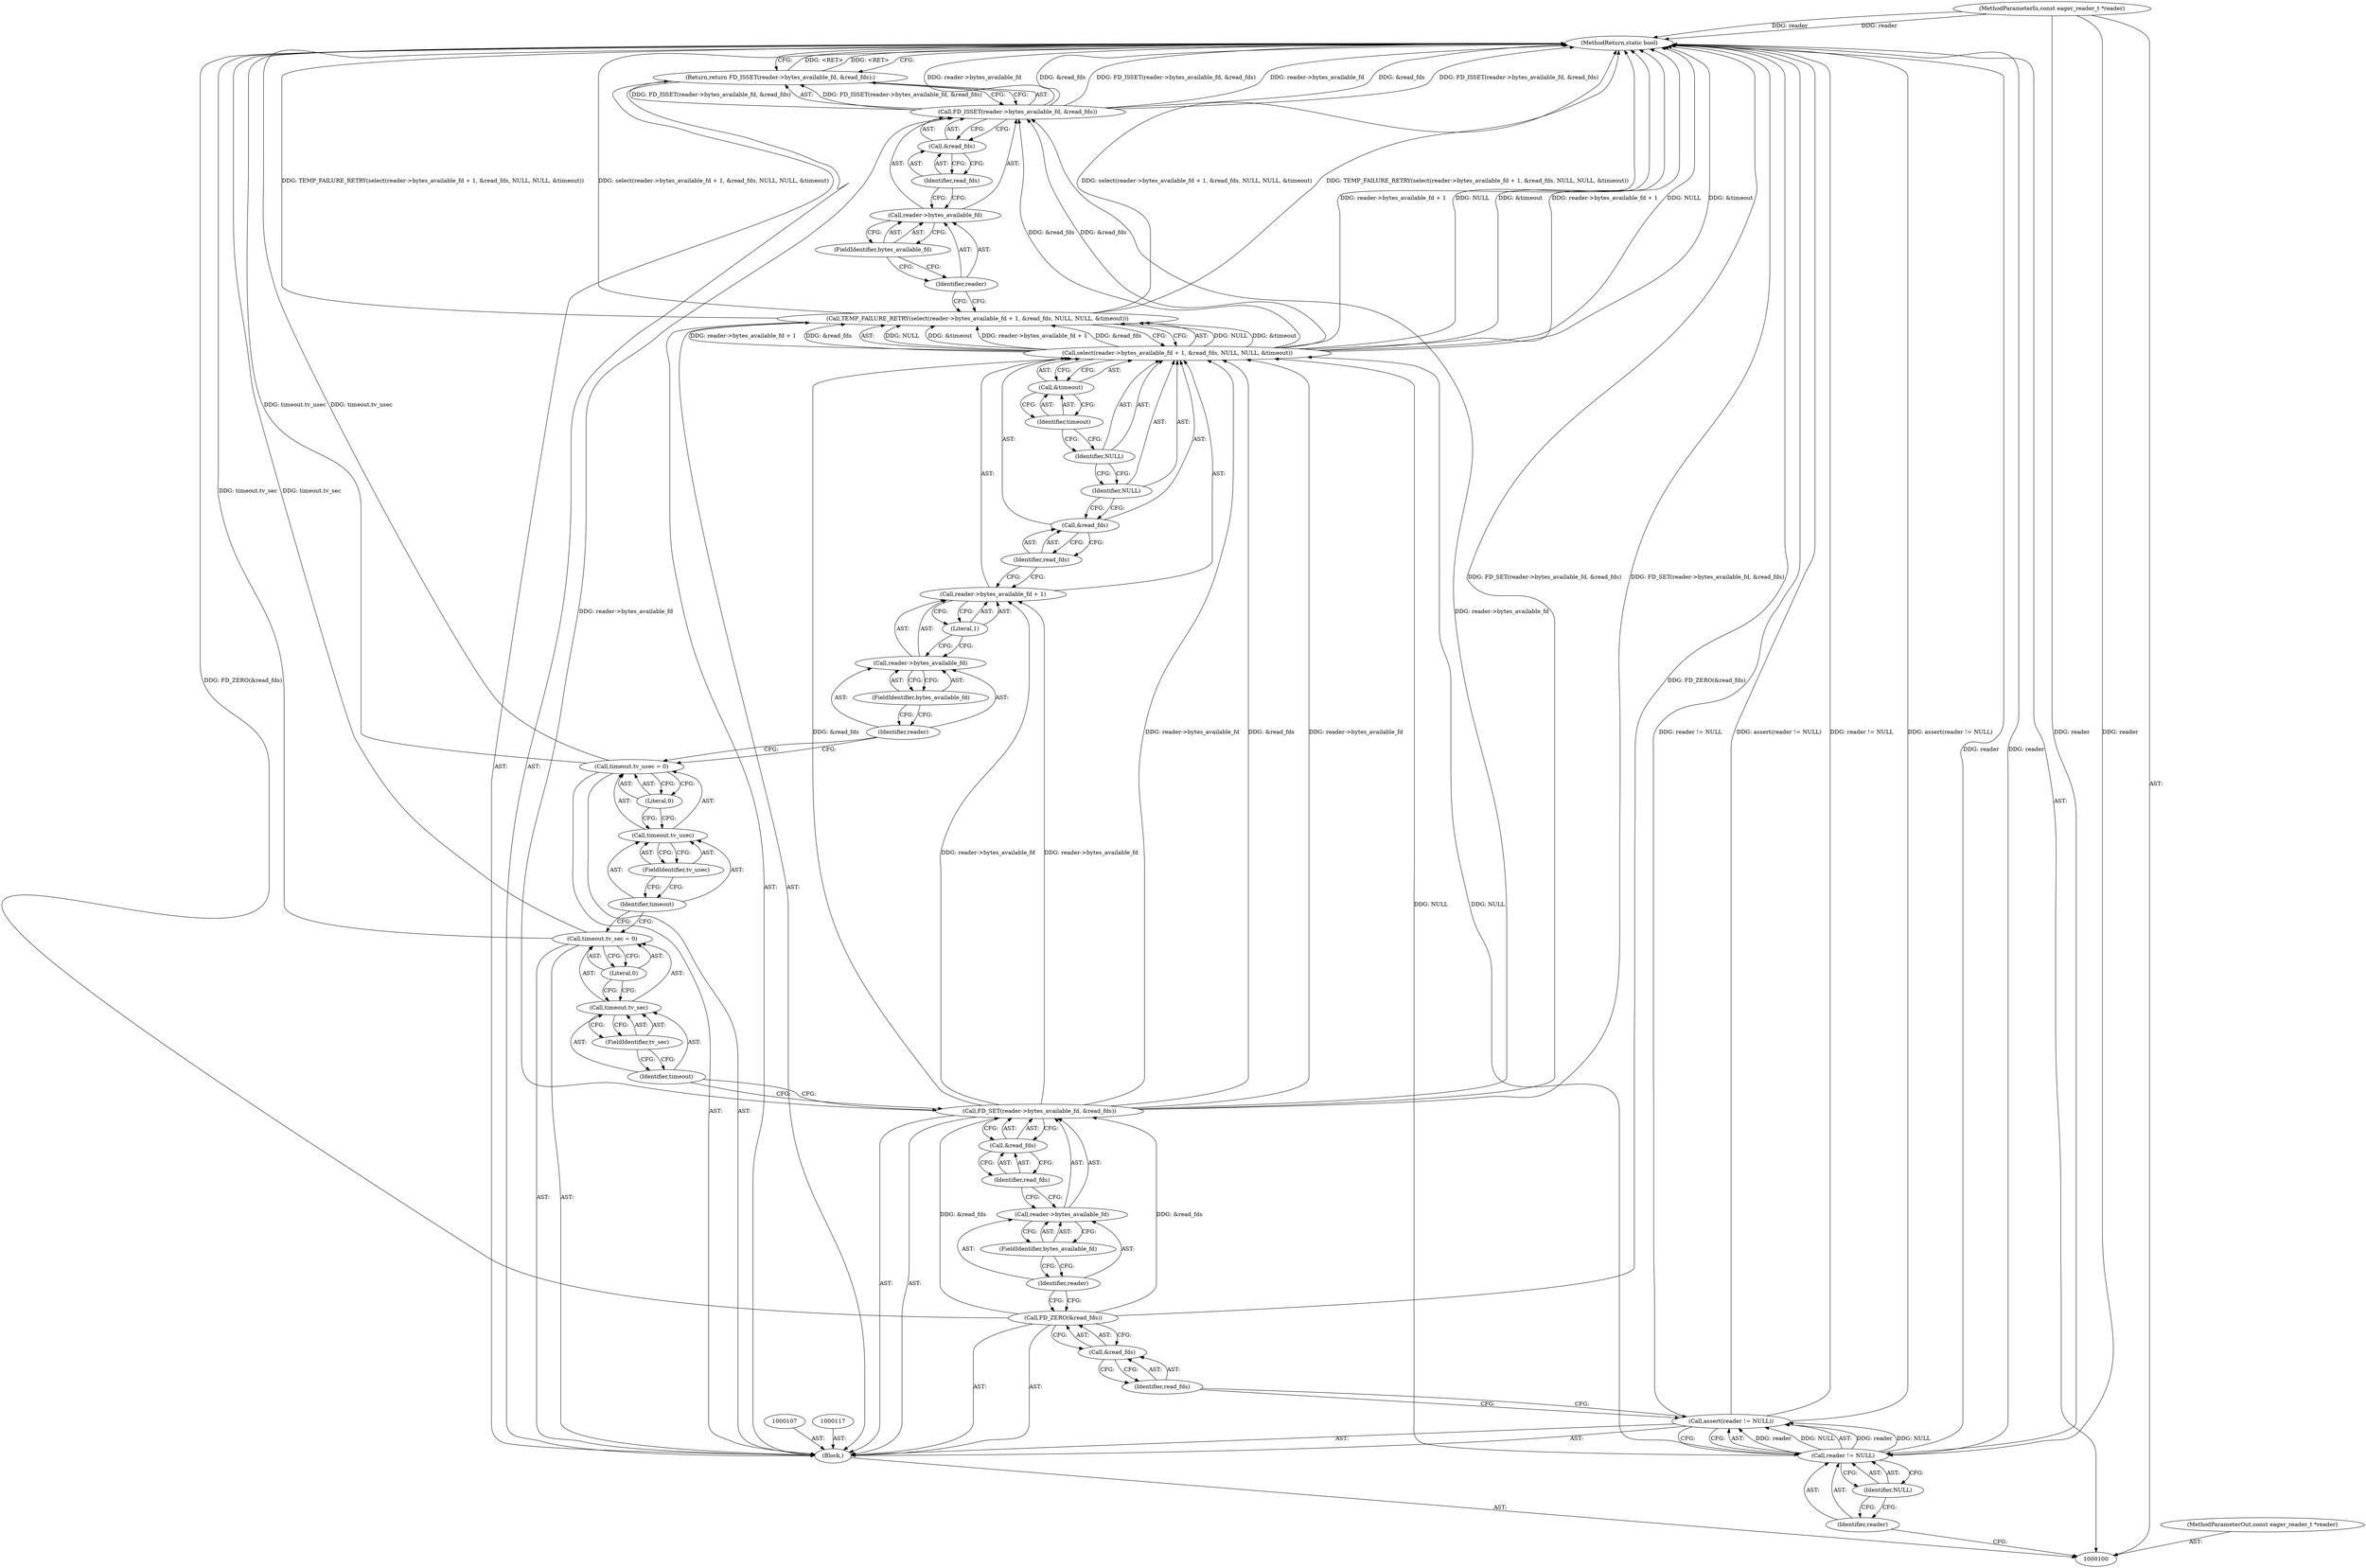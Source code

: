 digraph "0_Android_472271b153c5dc53c28beac55480a8d8434b2d5c_57" {
"1000148" [label="(MethodReturn,static bool)"];
"1000101" [label="(MethodParameterIn,const eager_reader_t *reader)"];
"1000216" [label="(MethodParameterOut,const eager_reader_t *reader)"];
"1000102" [label="(Block,)"];
"1000121" [label="(FieldIdentifier,tv_sec)"];
"1000122" [label="(Literal,0)"];
"1000118" [label="(Call,timeout.tv_sec = 0)"];
"1000119" [label="(Call,timeout.tv_sec)"];
"1000120" [label="(Identifier,timeout)"];
"1000126" [label="(FieldIdentifier,tv_usec)"];
"1000127" [label="(Literal,0)"];
"1000123" [label="(Call,timeout.tv_usec = 0)"];
"1000124" [label="(Call,timeout.tv_usec)"];
"1000125" [label="(Identifier,timeout)"];
"1000128" [label="(Call,TEMP_FAILURE_RETRY(select(reader->bytes_available_fd + 1, &read_fds, NULL, NULL, &timeout)))"];
"1000129" [label="(Call,select(reader->bytes_available_fd + 1, &read_fds, NULL, NULL, &timeout))"];
"1000130" [label="(Call,reader->bytes_available_fd + 1)"];
"1000131" [label="(Call,reader->bytes_available_fd)"];
"1000132" [label="(Identifier,reader)"];
"1000133" [label="(FieldIdentifier,bytes_available_fd)"];
"1000134" [label="(Literal,1)"];
"1000135" [label="(Call,&read_fds)"];
"1000136" [label="(Identifier,read_fds)"];
"1000137" [label="(Identifier,NULL)"];
"1000138" [label="(Identifier,NULL)"];
"1000139" [label="(Call,&timeout)"];
"1000140" [label="(Identifier,timeout)"];
"1000142" [label="(Call,FD_ISSET(reader->bytes_available_fd, &read_fds))"];
"1000143" [label="(Call,reader->bytes_available_fd)"];
"1000144" [label="(Identifier,reader)"];
"1000145" [label="(FieldIdentifier,bytes_available_fd)"];
"1000141" [label="(Return,return FD_ISSET(reader->bytes_available_fd, &read_fds);)"];
"1000146" [label="(Call,&read_fds)"];
"1000147" [label="(Identifier,read_fds)"];
"1000106" [label="(Identifier,NULL)"];
"1000103" [label="(Call,assert(reader != NULL))"];
"1000104" [label="(Call,reader != NULL)"];
"1000105" [label="(Identifier,reader)"];
"1000109" [label="(Call,&read_fds)"];
"1000110" [label="(Identifier,read_fds)"];
"1000108" [label="(Call,FD_ZERO(&read_fds))"];
"1000114" [label="(FieldIdentifier,bytes_available_fd)"];
"1000111" [label="(Call,FD_SET(reader->bytes_available_fd, &read_fds))"];
"1000115" [label="(Call,&read_fds)"];
"1000116" [label="(Identifier,read_fds)"];
"1000112" [label="(Call,reader->bytes_available_fd)"];
"1000113" [label="(Identifier,reader)"];
"1000148" -> "1000100"  [label="AST: "];
"1000148" -> "1000141"  [label="CFG: "];
"1000129" -> "1000148"  [label="DDG: reader->bytes_available_fd + 1"];
"1000129" -> "1000148"  [label="DDG: NULL"];
"1000129" -> "1000148"  [label="DDG: &timeout"];
"1000142" -> "1000148"  [label="DDG: FD_ISSET(reader->bytes_available_fd, &read_fds)"];
"1000142" -> "1000148"  [label="DDG: reader->bytes_available_fd"];
"1000142" -> "1000148"  [label="DDG: &read_fds"];
"1000108" -> "1000148"  [label="DDG: FD_ZERO(&read_fds)"];
"1000103" -> "1000148"  [label="DDG: reader != NULL"];
"1000103" -> "1000148"  [label="DDG: assert(reader != NULL)"];
"1000104" -> "1000148"  [label="DDG: reader"];
"1000101" -> "1000148"  [label="DDG: reader"];
"1000118" -> "1000148"  [label="DDG: timeout.tv_sec"];
"1000111" -> "1000148"  [label="DDG: FD_SET(reader->bytes_available_fd, &read_fds)"];
"1000123" -> "1000148"  [label="DDG: timeout.tv_usec"];
"1000128" -> "1000148"  [label="DDG: select(reader->bytes_available_fd + 1, &read_fds, NULL, NULL, &timeout)"];
"1000128" -> "1000148"  [label="DDG: TEMP_FAILURE_RETRY(select(reader->bytes_available_fd + 1, &read_fds, NULL, NULL, &timeout))"];
"1000141" -> "1000148"  [label="DDG: <RET>"];
"1000101" -> "1000100"  [label="AST: "];
"1000101" -> "1000148"  [label="DDG: reader"];
"1000101" -> "1000104"  [label="DDG: reader"];
"1000216" -> "1000100"  [label="AST: "];
"1000102" -> "1000100"  [label="AST: "];
"1000103" -> "1000102"  [label="AST: "];
"1000107" -> "1000102"  [label="AST: "];
"1000108" -> "1000102"  [label="AST: "];
"1000111" -> "1000102"  [label="AST: "];
"1000117" -> "1000102"  [label="AST: "];
"1000118" -> "1000102"  [label="AST: "];
"1000123" -> "1000102"  [label="AST: "];
"1000128" -> "1000102"  [label="AST: "];
"1000141" -> "1000102"  [label="AST: "];
"1000121" -> "1000119"  [label="AST: "];
"1000121" -> "1000120"  [label="CFG: "];
"1000119" -> "1000121"  [label="CFG: "];
"1000122" -> "1000118"  [label="AST: "];
"1000122" -> "1000119"  [label="CFG: "];
"1000118" -> "1000122"  [label="CFG: "];
"1000118" -> "1000102"  [label="AST: "];
"1000118" -> "1000122"  [label="CFG: "];
"1000119" -> "1000118"  [label="AST: "];
"1000122" -> "1000118"  [label="AST: "];
"1000125" -> "1000118"  [label="CFG: "];
"1000118" -> "1000148"  [label="DDG: timeout.tv_sec"];
"1000119" -> "1000118"  [label="AST: "];
"1000119" -> "1000121"  [label="CFG: "];
"1000120" -> "1000119"  [label="AST: "];
"1000121" -> "1000119"  [label="AST: "];
"1000122" -> "1000119"  [label="CFG: "];
"1000120" -> "1000119"  [label="AST: "];
"1000120" -> "1000111"  [label="CFG: "];
"1000121" -> "1000120"  [label="CFG: "];
"1000126" -> "1000124"  [label="AST: "];
"1000126" -> "1000125"  [label="CFG: "];
"1000124" -> "1000126"  [label="CFG: "];
"1000127" -> "1000123"  [label="AST: "];
"1000127" -> "1000124"  [label="CFG: "];
"1000123" -> "1000127"  [label="CFG: "];
"1000123" -> "1000102"  [label="AST: "];
"1000123" -> "1000127"  [label="CFG: "];
"1000124" -> "1000123"  [label="AST: "];
"1000127" -> "1000123"  [label="AST: "];
"1000132" -> "1000123"  [label="CFG: "];
"1000123" -> "1000148"  [label="DDG: timeout.tv_usec"];
"1000124" -> "1000123"  [label="AST: "];
"1000124" -> "1000126"  [label="CFG: "];
"1000125" -> "1000124"  [label="AST: "];
"1000126" -> "1000124"  [label="AST: "];
"1000127" -> "1000124"  [label="CFG: "];
"1000125" -> "1000124"  [label="AST: "];
"1000125" -> "1000118"  [label="CFG: "];
"1000126" -> "1000125"  [label="CFG: "];
"1000128" -> "1000102"  [label="AST: "];
"1000128" -> "1000129"  [label="CFG: "];
"1000129" -> "1000128"  [label="AST: "];
"1000144" -> "1000128"  [label="CFG: "];
"1000128" -> "1000148"  [label="DDG: select(reader->bytes_available_fd + 1, &read_fds, NULL, NULL, &timeout)"];
"1000128" -> "1000148"  [label="DDG: TEMP_FAILURE_RETRY(select(reader->bytes_available_fd + 1, &read_fds, NULL, NULL, &timeout))"];
"1000129" -> "1000128"  [label="DDG: NULL"];
"1000129" -> "1000128"  [label="DDG: &timeout"];
"1000129" -> "1000128"  [label="DDG: reader->bytes_available_fd + 1"];
"1000129" -> "1000128"  [label="DDG: &read_fds"];
"1000129" -> "1000128"  [label="AST: "];
"1000129" -> "1000139"  [label="CFG: "];
"1000130" -> "1000129"  [label="AST: "];
"1000135" -> "1000129"  [label="AST: "];
"1000137" -> "1000129"  [label="AST: "];
"1000138" -> "1000129"  [label="AST: "];
"1000139" -> "1000129"  [label="AST: "];
"1000128" -> "1000129"  [label="CFG: "];
"1000129" -> "1000148"  [label="DDG: reader->bytes_available_fd + 1"];
"1000129" -> "1000148"  [label="DDG: NULL"];
"1000129" -> "1000148"  [label="DDG: &timeout"];
"1000129" -> "1000128"  [label="DDG: NULL"];
"1000129" -> "1000128"  [label="DDG: &timeout"];
"1000129" -> "1000128"  [label="DDG: reader->bytes_available_fd + 1"];
"1000129" -> "1000128"  [label="DDG: &read_fds"];
"1000111" -> "1000129"  [label="DDG: reader->bytes_available_fd"];
"1000111" -> "1000129"  [label="DDG: &read_fds"];
"1000104" -> "1000129"  [label="DDG: NULL"];
"1000129" -> "1000142"  [label="DDG: &read_fds"];
"1000130" -> "1000129"  [label="AST: "];
"1000130" -> "1000134"  [label="CFG: "];
"1000131" -> "1000130"  [label="AST: "];
"1000134" -> "1000130"  [label="AST: "];
"1000136" -> "1000130"  [label="CFG: "];
"1000111" -> "1000130"  [label="DDG: reader->bytes_available_fd"];
"1000131" -> "1000130"  [label="AST: "];
"1000131" -> "1000133"  [label="CFG: "];
"1000132" -> "1000131"  [label="AST: "];
"1000133" -> "1000131"  [label="AST: "];
"1000134" -> "1000131"  [label="CFG: "];
"1000132" -> "1000131"  [label="AST: "];
"1000132" -> "1000123"  [label="CFG: "];
"1000133" -> "1000132"  [label="CFG: "];
"1000133" -> "1000131"  [label="AST: "];
"1000133" -> "1000132"  [label="CFG: "];
"1000131" -> "1000133"  [label="CFG: "];
"1000134" -> "1000130"  [label="AST: "];
"1000134" -> "1000131"  [label="CFG: "];
"1000130" -> "1000134"  [label="CFG: "];
"1000135" -> "1000129"  [label="AST: "];
"1000135" -> "1000136"  [label="CFG: "];
"1000136" -> "1000135"  [label="AST: "];
"1000137" -> "1000135"  [label="CFG: "];
"1000136" -> "1000135"  [label="AST: "];
"1000136" -> "1000130"  [label="CFG: "];
"1000135" -> "1000136"  [label="CFG: "];
"1000137" -> "1000129"  [label="AST: "];
"1000137" -> "1000135"  [label="CFG: "];
"1000138" -> "1000137"  [label="CFG: "];
"1000138" -> "1000129"  [label="AST: "];
"1000138" -> "1000137"  [label="CFG: "];
"1000140" -> "1000138"  [label="CFG: "];
"1000139" -> "1000129"  [label="AST: "];
"1000139" -> "1000140"  [label="CFG: "];
"1000140" -> "1000139"  [label="AST: "];
"1000129" -> "1000139"  [label="CFG: "];
"1000140" -> "1000139"  [label="AST: "];
"1000140" -> "1000138"  [label="CFG: "];
"1000139" -> "1000140"  [label="CFG: "];
"1000142" -> "1000141"  [label="AST: "];
"1000142" -> "1000146"  [label="CFG: "];
"1000143" -> "1000142"  [label="AST: "];
"1000146" -> "1000142"  [label="AST: "];
"1000141" -> "1000142"  [label="CFG: "];
"1000142" -> "1000148"  [label="DDG: FD_ISSET(reader->bytes_available_fd, &read_fds)"];
"1000142" -> "1000148"  [label="DDG: reader->bytes_available_fd"];
"1000142" -> "1000148"  [label="DDG: &read_fds"];
"1000142" -> "1000141"  [label="DDG: FD_ISSET(reader->bytes_available_fd, &read_fds)"];
"1000111" -> "1000142"  [label="DDG: reader->bytes_available_fd"];
"1000129" -> "1000142"  [label="DDG: &read_fds"];
"1000143" -> "1000142"  [label="AST: "];
"1000143" -> "1000145"  [label="CFG: "];
"1000144" -> "1000143"  [label="AST: "];
"1000145" -> "1000143"  [label="AST: "];
"1000147" -> "1000143"  [label="CFG: "];
"1000144" -> "1000143"  [label="AST: "];
"1000144" -> "1000128"  [label="CFG: "];
"1000145" -> "1000144"  [label="CFG: "];
"1000145" -> "1000143"  [label="AST: "];
"1000145" -> "1000144"  [label="CFG: "];
"1000143" -> "1000145"  [label="CFG: "];
"1000141" -> "1000102"  [label="AST: "];
"1000141" -> "1000142"  [label="CFG: "];
"1000142" -> "1000141"  [label="AST: "];
"1000148" -> "1000141"  [label="CFG: "];
"1000141" -> "1000148"  [label="DDG: <RET>"];
"1000142" -> "1000141"  [label="DDG: FD_ISSET(reader->bytes_available_fd, &read_fds)"];
"1000146" -> "1000142"  [label="AST: "];
"1000146" -> "1000147"  [label="CFG: "];
"1000147" -> "1000146"  [label="AST: "];
"1000142" -> "1000146"  [label="CFG: "];
"1000147" -> "1000146"  [label="AST: "];
"1000147" -> "1000143"  [label="CFG: "];
"1000146" -> "1000147"  [label="CFG: "];
"1000106" -> "1000104"  [label="AST: "];
"1000106" -> "1000105"  [label="CFG: "];
"1000104" -> "1000106"  [label="CFG: "];
"1000103" -> "1000102"  [label="AST: "];
"1000103" -> "1000104"  [label="CFG: "];
"1000104" -> "1000103"  [label="AST: "];
"1000110" -> "1000103"  [label="CFG: "];
"1000103" -> "1000148"  [label="DDG: reader != NULL"];
"1000103" -> "1000148"  [label="DDG: assert(reader != NULL)"];
"1000104" -> "1000103"  [label="DDG: reader"];
"1000104" -> "1000103"  [label="DDG: NULL"];
"1000104" -> "1000103"  [label="AST: "];
"1000104" -> "1000106"  [label="CFG: "];
"1000105" -> "1000104"  [label="AST: "];
"1000106" -> "1000104"  [label="AST: "];
"1000103" -> "1000104"  [label="CFG: "];
"1000104" -> "1000148"  [label="DDG: reader"];
"1000104" -> "1000103"  [label="DDG: reader"];
"1000104" -> "1000103"  [label="DDG: NULL"];
"1000101" -> "1000104"  [label="DDG: reader"];
"1000104" -> "1000129"  [label="DDG: NULL"];
"1000105" -> "1000104"  [label="AST: "];
"1000105" -> "1000100"  [label="CFG: "];
"1000106" -> "1000105"  [label="CFG: "];
"1000109" -> "1000108"  [label="AST: "];
"1000109" -> "1000110"  [label="CFG: "];
"1000110" -> "1000109"  [label="AST: "];
"1000108" -> "1000109"  [label="CFG: "];
"1000110" -> "1000109"  [label="AST: "];
"1000110" -> "1000103"  [label="CFG: "];
"1000109" -> "1000110"  [label="CFG: "];
"1000108" -> "1000102"  [label="AST: "];
"1000108" -> "1000109"  [label="CFG: "];
"1000109" -> "1000108"  [label="AST: "];
"1000113" -> "1000108"  [label="CFG: "];
"1000108" -> "1000148"  [label="DDG: FD_ZERO(&read_fds)"];
"1000108" -> "1000111"  [label="DDG: &read_fds"];
"1000114" -> "1000112"  [label="AST: "];
"1000114" -> "1000113"  [label="CFG: "];
"1000112" -> "1000114"  [label="CFG: "];
"1000111" -> "1000102"  [label="AST: "];
"1000111" -> "1000115"  [label="CFG: "];
"1000112" -> "1000111"  [label="AST: "];
"1000115" -> "1000111"  [label="AST: "];
"1000120" -> "1000111"  [label="CFG: "];
"1000111" -> "1000148"  [label="DDG: FD_SET(reader->bytes_available_fd, &read_fds)"];
"1000108" -> "1000111"  [label="DDG: &read_fds"];
"1000111" -> "1000129"  [label="DDG: reader->bytes_available_fd"];
"1000111" -> "1000129"  [label="DDG: &read_fds"];
"1000111" -> "1000130"  [label="DDG: reader->bytes_available_fd"];
"1000111" -> "1000142"  [label="DDG: reader->bytes_available_fd"];
"1000115" -> "1000111"  [label="AST: "];
"1000115" -> "1000116"  [label="CFG: "];
"1000116" -> "1000115"  [label="AST: "];
"1000111" -> "1000115"  [label="CFG: "];
"1000116" -> "1000115"  [label="AST: "];
"1000116" -> "1000112"  [label="CFG: "];
"1000115" -> "1000116"  [label="CFG: "];
"1000112" -> "1000111"  [label="AST: "];
"1000112" -> "1000114"  [label="CFG: "];
"1000113" -> "1000112"  [label="AST: "];
"1000114" -> "1000112"  [label="AST: "];
"1000116" -> "1000112"  [label="CFG: "];
"1000113" -> "1000112"  [label="AST: "];
"1000113" -> "1000108"  [label="CFG: "];
"1000114" -> "1000113"  [label="CFG: "];
}
